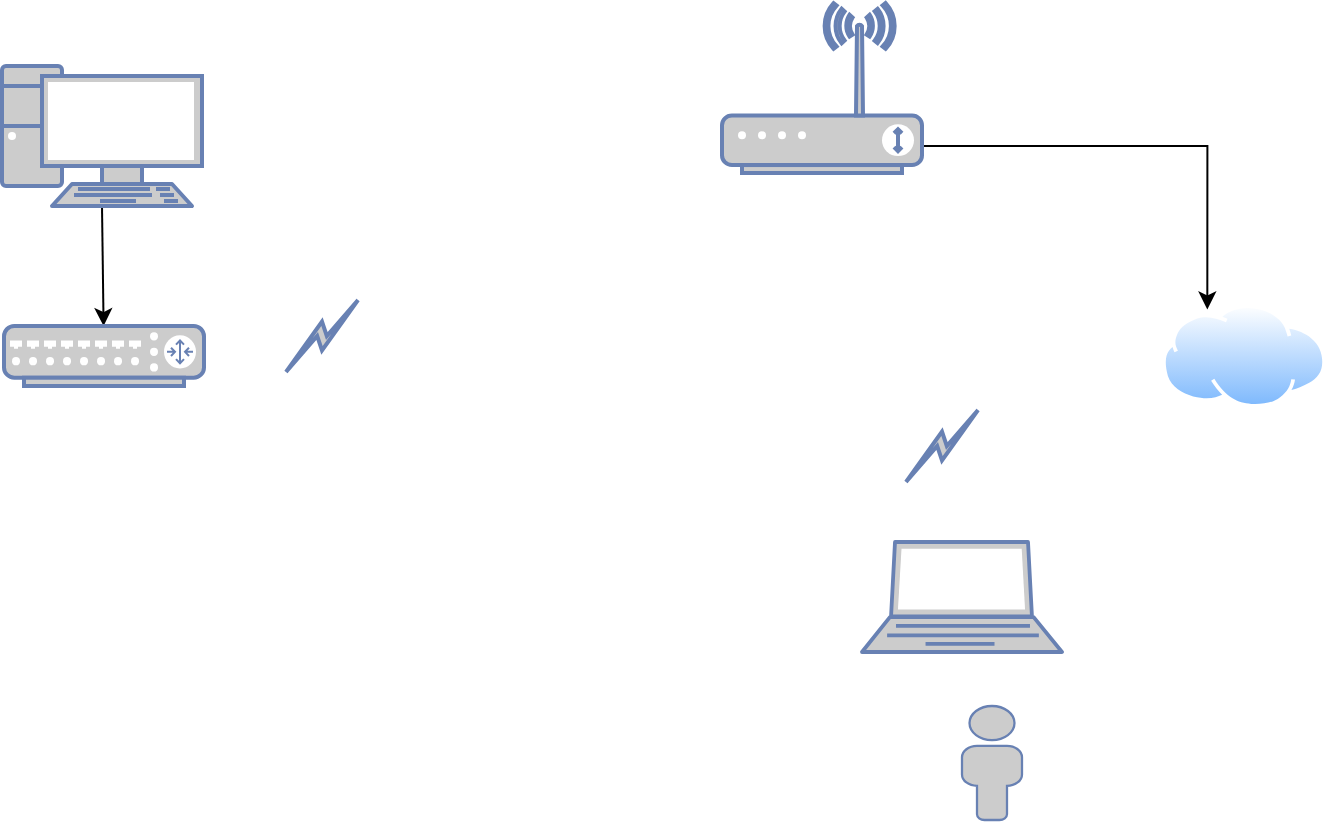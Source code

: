 <mxfile version="10.7.5" type="github"><diagram id="9-UKkbWGhjtJfqSnGFHq" name="Page-1"><mxGraphModel dx="840" dy="484" grid="1" gridSize="10" guides="1" tooltips="1" connect="1" arrows="1" fold="1" page="1" pageScale="1" pageWidth="850" pageHeight="1100" math="0" shadow="0"><root><mxCell id="0"/><mxCell id="1" parent="0"/><mxCell id="OKtuBbMlIfaCAwE7n_Ul-9" style="edgeStyle=none;rounded=0;orthogonalLoop=1;jettySize=auto;html=1;exitX=0.5;exitY=1;exitDx=0;exitDy=0;exitPerimeter=0;" edge="1" parent="1" source="OKtuBbMlIfaCAwE7n_Ul-1" target="OKtuBbMlIfaCAwE7n_Ul-2"><mxGeometry relative="1" as="geometry"/></mxCell><mxCell id="OKtuBbMlIfaCAwE7n_Ul-1" value="" style="fontColor=#0066CC;verticalAlign=top;verticalLabelPosition=bottom;labelPosition=center;align=center;html=1;outlineConnect=0;fillColor=#CCCCCC;strokeColor=#6881B3;gradientColor=none;gradientDirection=north;strokeWidth=2;shape=mxgraph.networks.pc;" vertex="1" parent="1"><mxGeometry x="180" y="40" width="100" height="70" as="geometry"/></mxCell><mxCell id="OKtuBbMlIfaCAwE7n_Ul-2" value="" style="fontColor=#0066CC;verticalAlign=top;verticalLabelPosition=bottom;labelPosition=center;align=center;html=1;outlineConnect=0;fillColor=#CCCCCC;strokeColor=#6881B3;gradientColor=none;gradientDirection=north;strokeWidth=2;shape=mxgraph.networks.router;" vertex="1" parent="1"><mxGeometry x="181" y="170" width="100" height="30" as="geometry"/></mxCell><mxCell id="OKtuBbMlIfaCAwE7n_Ul-3" value="" style="html=1;outlineConnect=0;fillColor=#CCCCCC;strokeColor=#6881B3;gradientColor=none;gradientDirection=north;strokeWidth=2;shape=mxgraph.networks.comm_link_edge;html=1;" edge="1" parent="1"><mxGeometry width="100" height="100" relative="1" as="geometry"><mxPoint x="320" y="195" as="sourcePoint"/><mxPoint x="360" y="155" as="targetPoint"/><Array as="points"><mxPoint x="390" y="145"/></Array></mxGeometry></mxCell><mxCell id="OKtuBbMlIfaCAwE7n_Ul-16" style="edgeStyle=orthogonalEdgeStyle;rounded=0;orthogonalLoop=1;jettySize=auto;html=1;entryX=0.25;entryY=0;entryDx=0;entryDy=0;exitX=1;exitY=0.841;exitDx=0;exitDy=0;exitPerimeter=0;" edge="1" parent="1" source="OKtuBbMlIfaCAwE7n_Ul-5" target="OKtuBbMlIfaCAwE7n_Ul-11"><mxGeometry relative="1" as="geometry"><mxPoint x="610" y="110" as="sourcePoint"/></mxGeometry></mxCell><mxCell id="OKtuBbMlIfaCAwE7n_Ul-5" value="" style="fontColor=#0066CC;verticalAlign=top;verticalLabelPosition=bottom;labelPosition=center;align=center;html=1;outlineConnect=0;fillColor=#CCCCCC;strokeColor=#6881B3;gradientColor=none;gradientDirection=north;strokeWidth=2;shape=mxgraph.networks.wireless_modem;" vertex="1" parent="1"><mxGeometry x="540" y="8.5" width="100" height="85" as="geometry"/></mxCell><mxCell id="OKtuBbMlIfaCAwE7n_Ul-6" value="" style="fontColor=#0066CC;verticalAlign=top;verticalLabelPosition=bottom;labelPosition=center;align=center;html=1;outlineConnect=0;fillColor=#CCCCCC;strokeColor=#6881B3;gradientColor=none;gradientDirection=north;strokeWidth=2;shape=mxgraph.networks.laptop;" vertex="1" parent="1"><mxGeometry x="610" y="278" width="100" height="55" as="geometry"/></mxCell><mxCell id="OKtuBbMlIfaCAwE7n_Ul-7" value="" style="fontColor=#0066CC;verticalAlign=top;verticalLabelPosition=bottom;labelPosition=center;align=center;html=1;outlineConnect=0;fillColor=#CCCCCC;strokeColor=#6881B3;gradientColor=none;gradientDirection=north;strokeWidth=2;shape=mxgraph.networks.user_male;" vertex="1" parent="1"><mxGeometry x="660" y="360" width="30" height="57" as="geometry"/></mxCell><mxCell id="OKtuBbMlIfaCAwE7n_Ul-10" value="" style="html=1;outlineConnect=0;fillColor=#CCCCCC;strokeColor=#6881B3;gradientColor=none;gradientDirection=north;strokeWidth=2;shape=mxgraph.networks.comm_link_edge;html=1;" edge="1" parent="1"><mxGeometry width="100" height="100" relative="1" as="geometry"><mxPoint x="630" y="250" as="sourcePoint"/><mxPoint x="670" y="210" as="targetPoint"/><Array as="points"><mxPoint x="700" y="200"/></Array></mxGeometry></mxCell><mxCell id="OKtuBbMlIfaCAwE7n_Ul-11" value="" style="aspect=fixed;perimeter=ellipsePerimeter;html=1;align=center;shadow=0;dashed=0;spacingTop=3;image;image=img/lib/active_directory/internet_cloud.svg;" vertex="1" parent="1"><mxGeometry x="760" y="159" width="82" height="52" as="geometry"/></mxCell></root></mxGraphModel></diagram></mxfile>